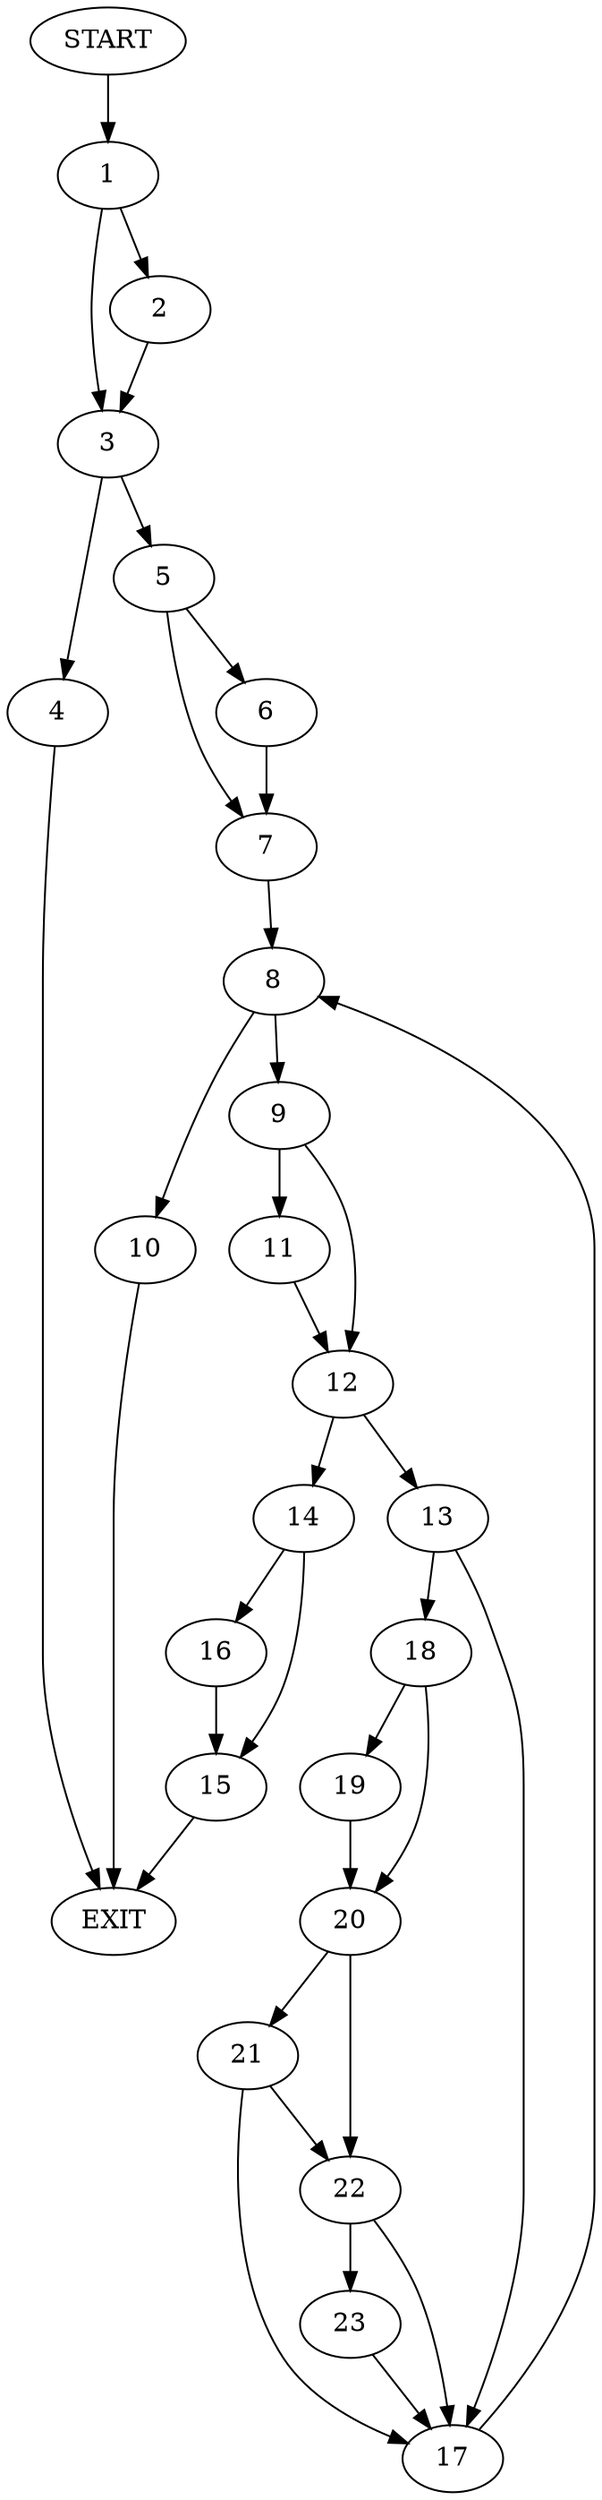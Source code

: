 digraph {
0 [label="START"]
24 [label="EXIT"]
0 -> 1
1 -> 2
1 -> 3
3 -> 4
3 -> 5
2 -> 3
5 -> 6
5 -> 7
4 -> 24
6 -> 7
7 -> 8
8 -> 9
8 -> 10
9 -> 11
9 -> 12
10 -> 24
11 -> 12
12 -> 13
12 -> 14
14 -> 15
14 -> 16
13 -> 17
13 -> 18
15 -> 24
16 -> 15
17 -> 8
18 -> 19
18 -> 20
19 -> 20
20 -> 21
20 -> 22
22 -> 17
22 -> 23
21 -> 17
21 -> 22
23 -> 17
}

